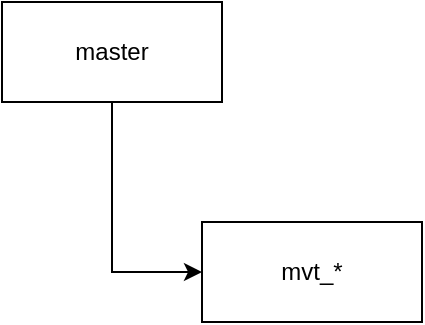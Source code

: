 <mxGraphModel dx="961" dy="885" grid="1" gridSize="10" guides="1" tooltips="1" connect="1" arrows="1" fold="1" page="1" pageScale="1" pageWidth="850" pageHeight="1100" background="#ffffff"><root><mxCell id="0"/><mxCell id="1" parent="0"/><mxCell id="8" style="edgeStyle=orthogonalEdgeStyle;rounded=0;jumpStyle=none;html=1;entryX=0;entryY=0.5;jettySize=auto;orthogonalLoop=1;" parent="1" source="2" target="3" edge="1"><mxGeometry relative="1" as="geometry"/></mxCell><mxCell id="2" value="master" style="rounded=0;whiteSpace=wrap;html=1;" parent="1" vertex="1"><mxGeometry x="50" y="55" width="110" height="50" as="geometry"/></mxCell><mxCell id="3" value="mvt_*" style="rounded=0;whiteSpace=wrap;html=1;" parent="1" vertex="1"><mxGeometry x="150" y="165" width="110" height="50" as="geometry"/></mxCell></root></mxGraphModel>